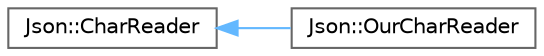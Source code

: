 digraph "Graphical Class Hierarchy"
{
 // LATEX_PDF_SIZE
  bgcolor="transparent";
  edge [fontname=Helvetica,fontsize=10,labelfontname=Helvetica,labelfontsize=10];
  node [fontname=Helvetica,fontsize=10,shape=box,height=0.2,width=0.4];
  rankdir="LR";
  Node0 [label="Json::CharReader",height=0.2,width=0.4,color="grey40", fillcolor="white", style="filled",URL="$class_json_1_1_char_reader.html",tooltip="Interface for reading JSON from a char array."];
  Node0 -> Node1 [dir="back",color="steelblue1",style="solid"];
  Node1 [label="Json::OurCharReader",height=0.2,width=0.4,color="grey40", fillcolor="white", style="filled",URL="$class_json_1_1_our_char_reader.html",tooltip=" "];
}
